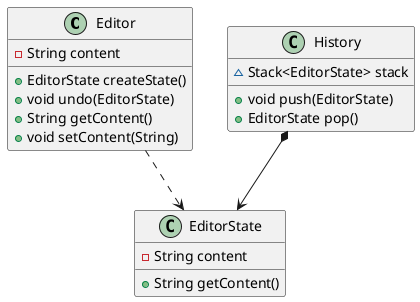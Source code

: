 @startuml
class Editor {
- String content
+ EditorState createState()
+ void undo(EditorState)
+ String getContent()
+ void setContent(String)
}

class EditorState {
- String content
+ String getContent()
}

class History {
~ Stack<EditorState> stack
+ void push(EditorState)
+ EditorState pop()
}



History *--> EditorState
Editor ..> EditorState


@enduml
